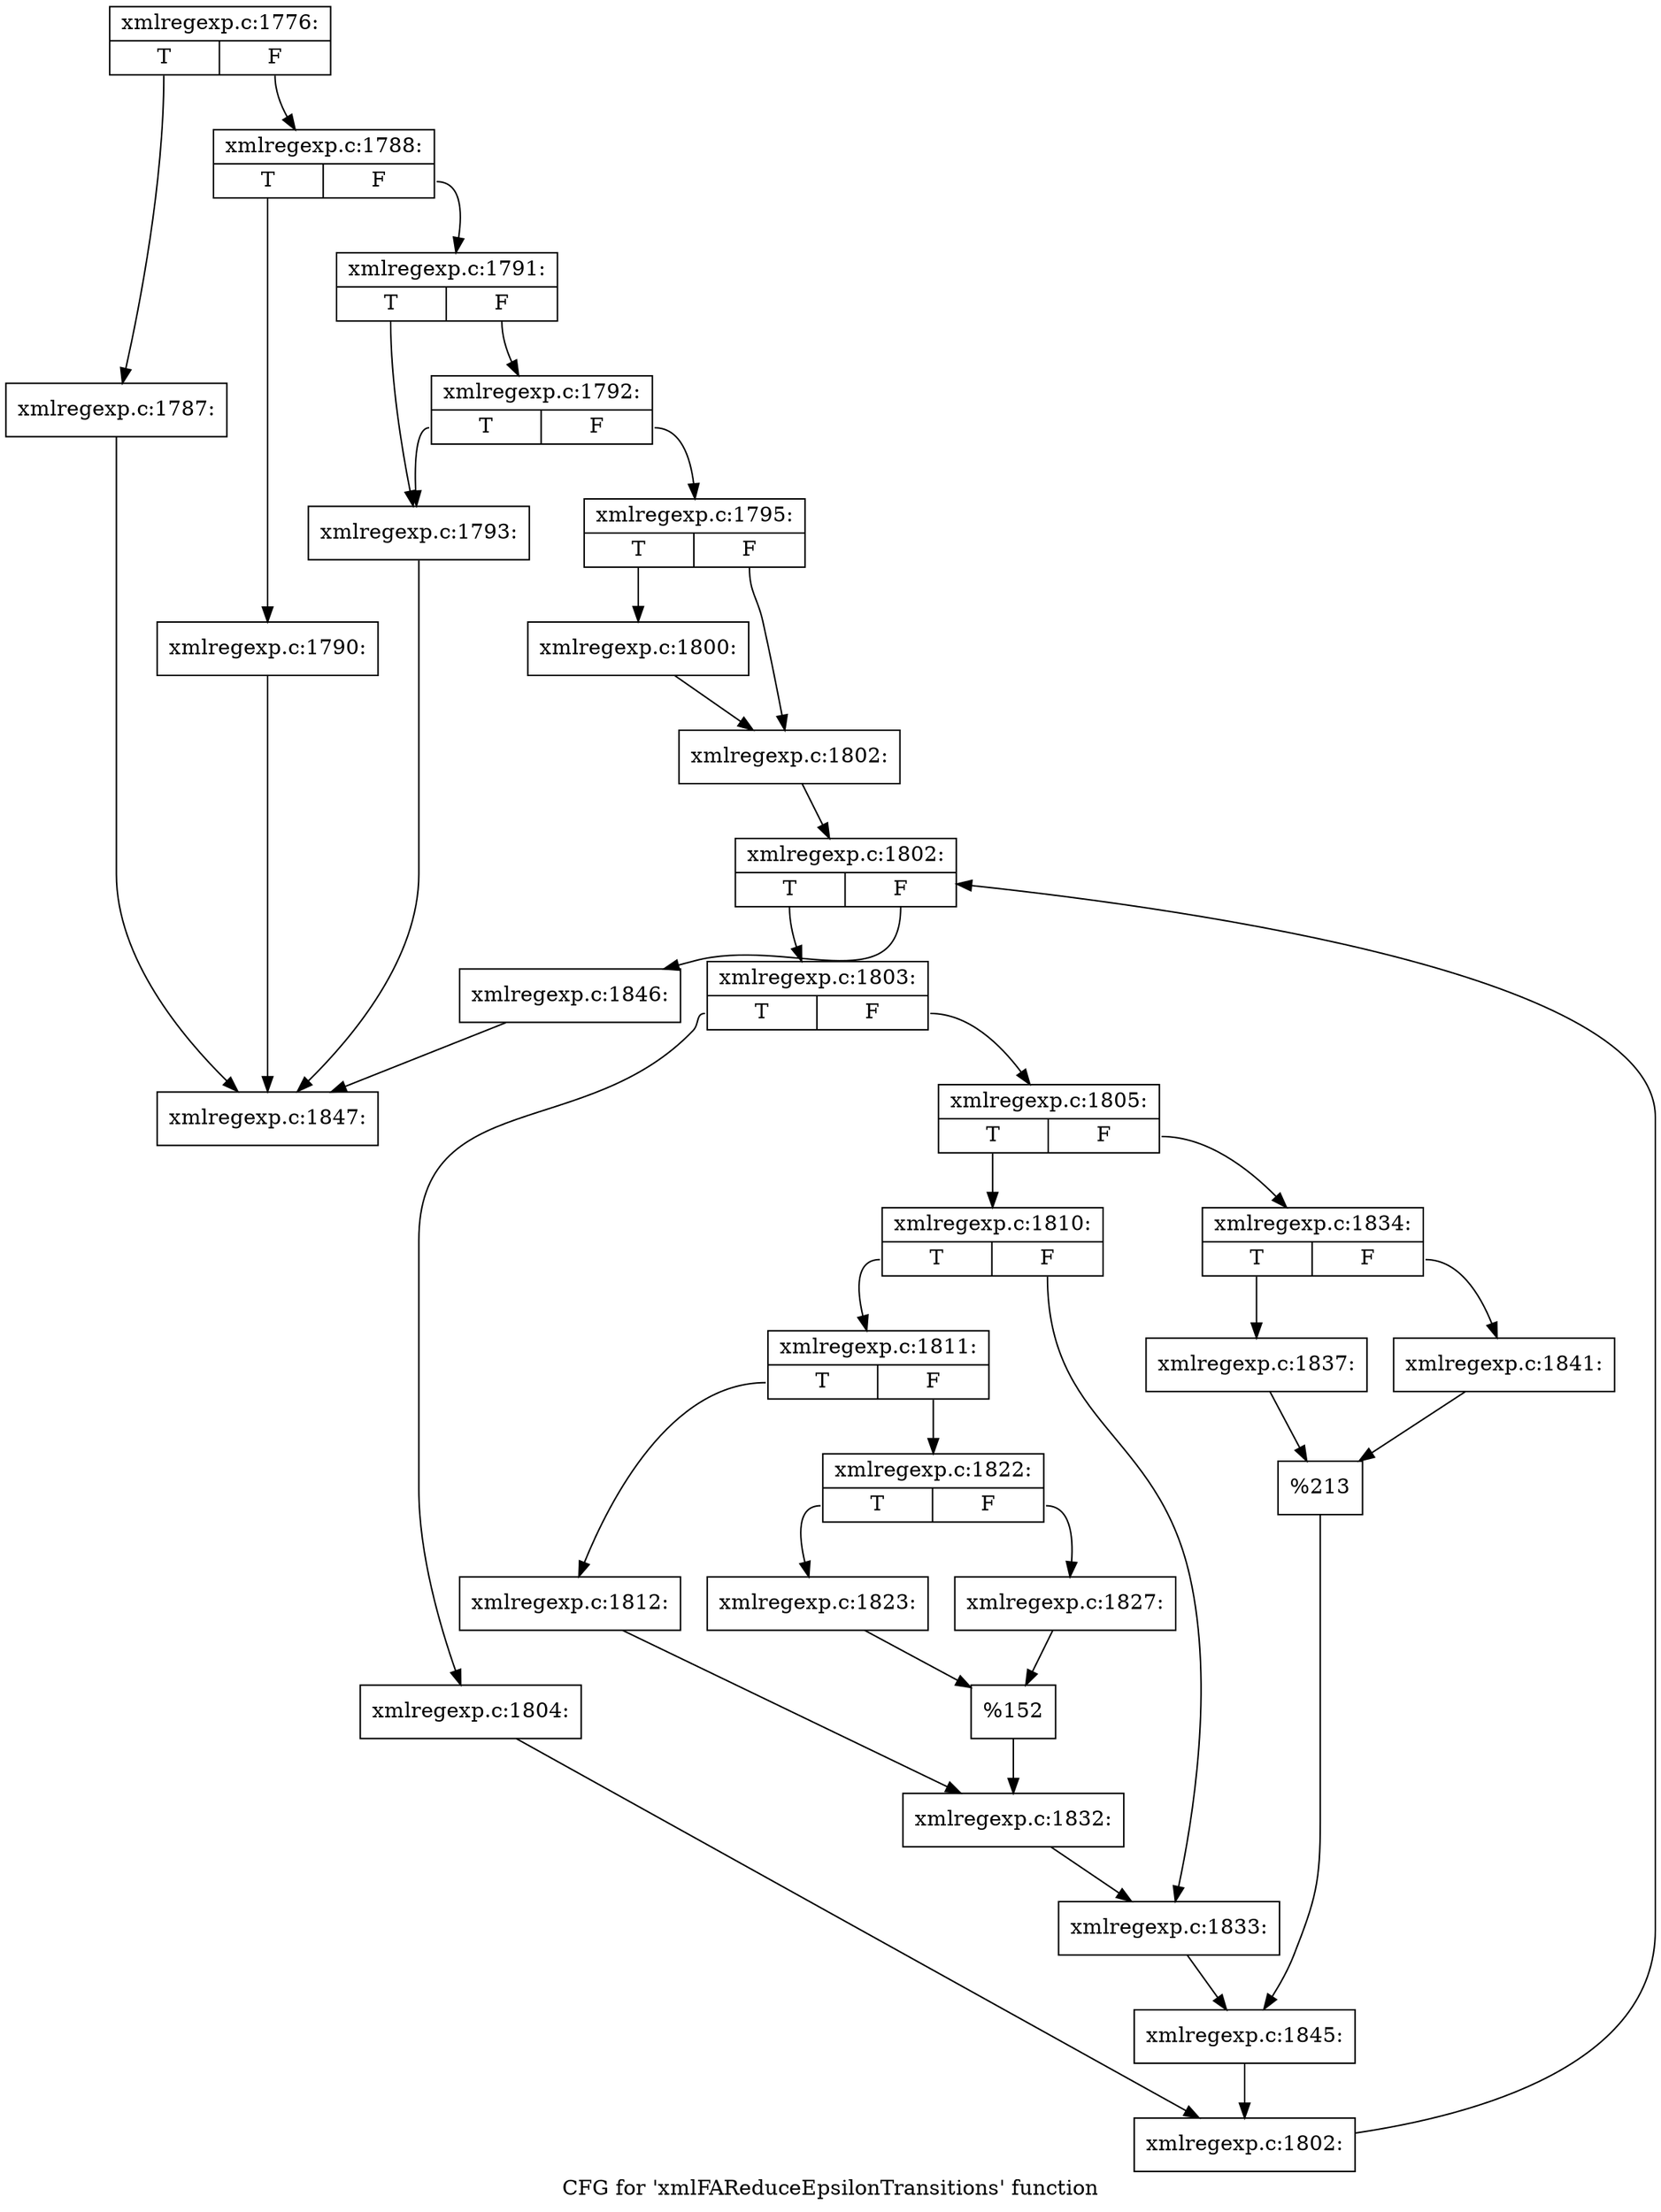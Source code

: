 digraph "CFG for 'xmlFAReduceEpsilonTransitions' function" {
	label="CFG for 'xmlFAReduceEpsilonTransitions' function";

	Node0x401fe50 [shape=record,label="{xmlregexp.c:1776:|{<s0>T|<s1>F}}"];
	Node0x401fe50:s0 -> Node0x4375e20;
	Node0x401fe50:s1 -> Node0x4375e70;
	Node0x4375e20 [shape=record,label="{xmlregexp.c:1787:}"];
	Node0x4375e20 -> Node0x4374430;
	Node0x4375e70 [shape=record,label="{xmlregexp.c:1788:|{<s0>T|<s1>F}}"];
	Node0x4375e70:s0 -> Node0x43766a0;
	Node0x4375e70:s1 -> Node0x43766f0;
	Node0x43766a0 [shape=record,label="{xmlregexp.c:1790:}"];
	Node0x43766a0 -> Node0x4374430;
	Node0x43766f0 [shape=record,label="{xmlregexp.c:1791:|{<s0>T|<s1>F}}"];
	Node0x43766f0:s0 -> Node0x4376aa0;
	Node0x43766f0:s1 -> Node0x4376b40;
	Node0x4376b40 [shape=record,label="{xmlregexp.c:1792:|{<s0>T|<s1>F}}"];
	Node0x4376b40:s0 -> Node0x4376aa0;
	Node0x4376b40:s1 -> Node0x4376af0;
	Node0x4376aa0 [shape=record,label="{xmlregexp.c:1793:}"];
	Node0x4376aa0 -> Node0x4374430;
	Node0x4376af0 [shape=record,label="{xmlregexp.c:1795:|{<s0>T|<s1>F}}"];
	Node0x4376af0:s0 -> Node0x43775f0;
	Node0x4376af0:s1 -> Node0x4377640;
	Node0x43775f0 [shape=record,label="{xmlregexp.c:1800:}"];
	Node0x43775f0 -> Node0x4377640;
	Node0x4377640 [shape=record,label="{xmlregexp.c:1802:}"];
	Node0x4377640 -> Node0x4377f30;
	Node0x4377f30 [shape=record,label="{xmlregexp.c:1802:|{<s0>T|<s1>F}}"];
	Node0x4377f30:s0 -> Node0x4378210;
	Node0x4377f30:s1 -> Node0x4377d90;
	Node0x4378210 [shape=record,label="{xmlregexp.c:1803:|{<s0>T|<s1>F}}"];
	Node0x4378210:s0 -> Node0x43786e0;
	Node0x4378210:s1 -> Node0x4378730;
	Node0x43786e0 [shape=record,label="{xmlregexp.c:1804:}"];
	Node0x43786e0 -> Node0x4378180;
	Node0x4378730 [shape=record,label="{xmlregexp.c:1805:|{<s0>T|<s1>F}}"];
	Node0x4378730:s0 -> Node0x4378de0;
	Node0x4378730:s1 -> Node0x4378e80;
	Node0x4378de0 [shape=record,label="{xmlregexp.c:1810:|{<s0>T|<s1>F}}"];
	Node0x4378de0:s0 -> Node0x4379450;
	Node0x4378de0:s1 -> Node0x425bf10;
	Node0x4379450 [shape=record,label="{xmlregexp.c:1811:|{<s0>T|<s1>F}}"];
	Node0x4379450:s0 -> Node0x425c710;
	Node0x4379450:s1 -> Node0x425c7b0;
	Node0x425c710 [shape=record,label="{xmlregexp.c:1812:}"];
	Node0x425c710 -> Node0x425c760;
	Node0x425c7b0 [shape=record,label="{xmlregexp.c:1822:|{<s0>T|<s1>F}}"];
	Node0x425c7b0:s0 -> Node0x437d9a0;
	Node0x425c7b0:s1 -> Node0x437da40;
	Node0x437d9a0 [shape=record,label="{xmlregexp.c:1823:}"];
	Node0x437d9a0 -> Node0x437d9f0;
	Node0x437da40 [shape=record,label="{xmlregexp.c:1827:}"];
	Node0x437da40 -> Node0x437d9f0;
	Node0x437d9f0 [shape=record,label="{%152}"];
	Node0x437d9f0 -> Node0x425c760;
	Node0x425c760 [shape=record,label="{xmlregexp.c:1832:}"];
	Node0x425c760 -> Node0x425bf10;
	Node0x425bf10 [shape=record,label="{xmlregexp.c:1833:}"];
	Node0x425bf10 -> Node0x4378e30;
	Node0x4378e80 [shape=record,label="{xmlregexp.c:1834:|{<s0>T|<s1>F}}"];
	Node0x4378e80:s0 -> Node0x4380090;
	Node0x4378e80:s1 -> Node0x4380130;
	Node0x4380090 [shape=record,label="{xmlregexp.c:1837:}"];
	Node0x4380090 -> Node0x43800e0;
	Node0x4380130 [shape=record,label="{xmlregexp.c:1841:}"];
	Node0x4380130 -> Node0x43800e0;
	Node0x43800e0 [shape=record,label="{%213}"];
	Node0x43800e0 -> Node0x4378e30;
	Node0x4378e30 [shape=record,label="{xmlregexp.c:1845:}"];
	Node0x4378e30 -> Node0x4378180;
	Node0x4378180 [shape=record,label="{xmlregexp.c:1802:}"];
	Node0x4378180 -> Node0x4377f30;
	Node0x4377d90 [shape=record,label="{xmlregexp.c:1846:}"];
	Node0x4377d90 -> Node0x4374430;
	Node0x4374430 [shape=record,label="{xmlregexp.c:1847:}"];
}
